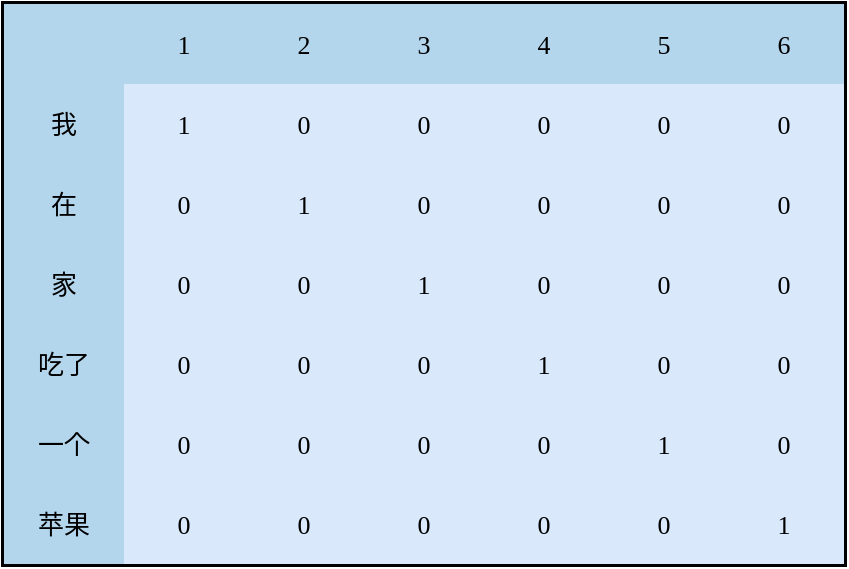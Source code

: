 <mxfile version="14.9.9" type="github">
  <diagram id="hsFBELTAD5HaiAr0OHzU" name="Page-1">
    <mxGraphModel dx="962" dy="711" grid="1" gridSize="10" guides="1" tooltips="1" connect="1" arrows="1" fold="1" page="1" pageScale="1" pageWidth="4681" pageHeight="3300" math="0" shadow="0">
      <root>
        <mxCell id="0" />
        <mxCell id="1" parent="0" />
        <mxCell id="92bmeIexBa9WLSETEBZI-79" value="" style="shape=table;startSize=0;container=1;collapsible=0;childLayout=tableLayout;fontFamily=Tahoma;fontSize=13;strokeWidth=3;perimeterSpacing=0;" vertex="1" parent="1">
          <mxGeometry x="170" y="90" width="420" height="280" as="geometry" />
        </mxCell>
        <mxCell id="92bmeIexBa9WLSETEBZI-80" value="" style="shape=partialRectangle;collapsible=0;dropTarget=0;pointerEvents=0;top=0;left=0;bottom=0;right=0;points=[[0,0.5],[1,0.5]];portConstraint=eastwest;fontFamily=Tahoma;fontSize=13;strokeWidth=3;perimeterSpacing=0;fillColor=#FFFFFF;" vertex="1" parent="92bmeIexBa9WLSETEBZI-79">
          <mxGeometry width="420" height="40" as="geometry" />
        </mxCell>
        <mxCell id="92bmeIexBa9WLSETEBZI-81" value="" style="shape=partialRectangle;html=1;whiteSpace=wrap;connectable=0;overflow=hidden;top=0;left=0;bottom=0;right=0;pointerEvents=1;fontFamily=Tahoma;fontSize=13;strokeWidth=3;perimeterSpacing=0;strokeColor=#6c8ebf;fillColor=#B4D6ED;" vertex="1" parent="92bmeIexBa9WLSETEBZI-80">
          <mxGeometry width="60" height="40" as="geometry" />
        </mxCell>
        <mxCell id="92bmeIexBa9WLSETEBZI-82" value="1" style="shape=partialRectangle;html=1;whiteSpace=wrap;connectable=0;overflow=hidden;top=0;left=0;bottom=0;right=0;pointerEvents=1;fontFamily=Tahoma;fontSize=13;strokeWidth=3;perimeterSpacing=0;strokeColor=#6c8ebf;fillColor=#B4D6ED;" vertex="1" parent="92bmeIexBa9WLSETEBZI-80">
          <mxGeometry x="60" width="60" height="40" as="geometry" />
        </mxCell>
        <mxCell id="92bmeIexBa9WLSETEBZI-83" value="2" style="shape=partialRectangle;html=1;whiteSpace=wrap;connectable=0;overflow=hidden;top=0;left=0;bottom=0;right=0;pointerEvents=1;fontFamily=Tahoma;fontSize=13;strokeWidth=3;perimeterSpacing=0;strokeColor=#6c8ebf;fillColor=#B4D6ED;" vertex="1" parent="92bmeIexBa9WLSETEBZI-80">
          <mxGeometry x="120" width="60" height="40" as="geometry" />
        </mxCell>
        <mxCell id="92bmeIexBa9WLSETEBZI-84" value="3" style="shape=partialRectangle;html=1;whiteSpace=wrap;connectable=0;overflow=hidden;top=0;left=0;bottom=0;right=0;pointerEvents=1;fontFamily=Tahoma;fontSize=13;strokeWidth=3;perimeterSpacing=0;strokeColor=#6c8ebf;fillColor=#B4D6ED;" vertex="1" parent="92bmeIexBa9WLSETEBZI-80">
          <mxGeometry x="180" width="60" height="40" as="geometry" />
        </mxCell>
        <mxCell id="92bmeIexBa9WLSETEBZI-85" value="4" style="shape=partialRectangle;html=1;whiteSpace=wrap;connectable=0;overflow=hidden;top=0;left=0;bottom=0;right=0;pointerEvents=1;fontFamily=Tahoma;fontSize=13;strokeWidth=3;perimeterSpacing=0;strokeColor=#6c8ebf;fillColor=#B4D6ED;" vertex="1" parent="92bmeIexBa9WLSETEBZI-80">
          <mxGeometry x="240" width="60" height="40" as="geometry" />
        </mxCell>
        <mxCell id="92bmeIexBa9WLSETEBZI-86" value="5" style="shape=partialRectangle;html=1;whiteSpace=wrap;connectable=0;overflow=hidden;top=0;left=0;bottom=0;right=0;pointerEvents=1;fontFamily=Tahoma;fontSize=13;strokeWidth=3;perimeterSpacing=0;strokeColor=#6c8ebf;fillColor=#B4D6ED;" vertex="1" parent="92bmeIexBa9WLSETEBZI-80">
          <mxGeometry x="300" width="60" height="40" as="geometry" />
        </mxCell>
        <mxCell id="92bmeIexBa9WLSETEBZI-87" value="6" style="shape=partialRectangle;html=1;whiteSpace=wrap;connectable=0;overflow=hidden;top=0;left=0;bottom=0;right=0;pointerEvents=1;fontFamily=Tahoma;fontSize=13;strokeWidth=3;perimeterSpacing=0;strokeColor=#6c8ebf;fillColor=#B4D6ED;" vertex="1" parent="92bmeIexBa9WLSETEBZI-80">
          <mxGeometry x="360" width="60" height="40" as="geometry" />
        </mxCell>
        <mxCell id="92bmeIexBa9WLSETEBZI-89" value="" style="shape=partialRectangle;collapsible=0;dropTarget=0;pointerEvents=0;fillColor=none;top=0;left=0;bottom=0;right=0;points=[[0,0.5],[1,0.5]];portConstraint=eastwest;fontFamily=Tahoma;fontSize=13;strokeWidth=3;perimeterSpacing=0;strokeColor=none;shadow=0;sketch=0;" vertex="1" parent="92bmeIexBa9WLSETEBZI-79">
          <mxGeometry y="40" width="420" height="40" as="geometry" />
        </mxCell>
        <mxCell id="92bmeIexBa9WLSETEBZI-90" value="我" style="shape=partialRectangle;html=1;whiteSpace=wrap;connectable=0;overflow=hidden;top=0;left=0;bottom=0;right=0;pointerEvents=1;fontFamily=Tahoma;fontSize=13;strokeWidth=3;perimeterSpacing=0;strokeColor=#6c8ebf;fillColor=#B4D6ED;shadow=0;sketch=0;" vertex="1" parent="92bmeIexBa9WLSETEBZI-89">
          <mxGeometry width="60" height="40" as="geometry" />
        </mxCell>
        <mxCell id="92bmeIexBa9WLSETEBZI-91" value="1" style="shape=partialRectangle;html=1;whiteSpace=wrap;connectable=0;overflow=hidden;fillColor=#dae8fc;top=0;left=0;bottom=0;right=0;pointerEvents=1;fontFamily=Tahoma;fontSize=13;strokeWidth=3;perimeterSpacing=0;strokeColor=none;shadow=0;sketch=0;" vertex="1" parent="92bmeIexBa9WLSETEBZI-89">
          <mxGeometry x="60" width="60" height="40" as="geometry" />
        </mxCell>
        <mxCell id="92bmeIexBa9WLSETEBZI-92" value="0" style="shape=partialRectangle;html=1;whiteSpace=wrap;connectable=0;overflow=hidden;fillColor=#dae8fc;top=0;left=0;bottom=0;right=0;pointerEvents=1;fontFamily=Tahoma;fontSize=13;strokeWidth=3;perimeterSpacing=0;strokeColor=none;shadow=0;sketch=0;" vertex="1" parent="92bmeIexBa9WLSETEBZI-89">
          <mxGeometry x="120" width="60" height="40" as="geometry" />
        </mxCell>
        <mxCell id="92bmeIexBa9WLSETEBZI-93" value="0" style="shape=partialRectangle;html=1;whiteSpace=wrap;connectable=0;overflow=hidden;fillColor=#dae8fc;top=0;left=0;bottom=0;right=0;pointerEvents=1;fontFamily=Tahoma;fontSize=13;strokeWidth=3;perimeterSpacing=0;strokeColor=none;shadow=0;sketch=0;" vertex="1" parent="92bmeIexBa9WLSETEBZI-89">
          <mxGeometry x="180" width="60" height="40" as="geometry" />
        </mxCell>
        <mxCell id="92bmeIexBa9WLSETEBZI-94" value="0" style="shape=partialRectangle;html=1;whiteSpace=wrap;connectable=0;overflow=hidden;fillColor=#dae8fc;top=0;left=0;bottom=0;right=0;pointerEvents=1;fontFamily=Tahoma;fontSize=13;strokeWidth=3;perimeterSpacing=0;strokeColor=none;shadow=0;sketch=0;" vertex="1" parent="92bmeIexBa9WLSETEBZI-89">
          <mxGeometry x="240" width="60" height="40" as="geometry" />
        </mxCell>
        <mxCell id="92bmeIexBa9WLSETEBZI-95" value="0" style="shape=partialRectangle;html=1;whiteSpace=wrap;connectable=0;overflow=hidden;fillColor=#dae8fc;top=0;left=0;bottom=0;right=0;pointerEvents=1;fontFamily=Tahoma;fontSize=13;strokeWidth=3;perimeterSpacing=0;strokeColor=none;shadow=0;sketch=0;" vertex="1" parent="92bmeIexBa9WLSETEBZI-89">
          <mxGeometry x="300" width="60" height="40" as="geometry" />
        </mxCell>
        <mxCell id="92bmeIexBa9WLSETEBZI-96" value="0" style="shape=partialRectangle;html=1;whiteSpace=wrap;connectable=0;overflow=hidden;fillColor=#dae8fc;top=0;left=0;bottom=0;right=0;pointerEvents=1;fontFamily=Tahoma;fontSize=13;strokeWidth=3;perimeterSpacing=0;strokeColor=none;shadow=0;sketch=0;" vertex="1" parent="92bmeIexBa9WLSETEBZI-89">
          <mxGeometry x="360" width="60" height="40" as="geometry" />
        </mxCell>
        <mxCell id="92bmeIexBa9WLSETEBZI-98" value="" style="shape=partialRectangle;collapsible=0;dropTarget=0;pointerEvents=0;fillColor=none;top=0;left=0;bottom=0;right=0;points=[[0,0.5],[1,0.5]];portConstraint=eastwest;fontFamily=Tahoma;fontSize=13;strokeWidth=3;perimeterSpacing=0;strokeColor=none;shadow=0;sketch=0;" vertex="1" parent="92bmeIexBa9WLSETEBZI-79">
          <mxGeometry y="80" width="420" height="40" as="geometry" />
        </mxCell>
        <mxCell id="92bmeIexBa9WLSETEBZI-99" value="在" style="shape=partialRectangle;html=1;whiteSpace=wrap;connectable=0;overflow=hidden;top=0;left=0;bottom=0;right=0;pointerEvents=1;fontFamily=Tahoma;fontSize=13;strokeWidth=3;perimeterSpacing=0;strokeColor=#6c8ebf;fillColor=#B4D6ED;shadow=0;sketch=0;" vertex="1" parent="92bmeIexBa9WLSETEBZI-98">
          <mxGeometry width="60" height="40" as="geometry" />
        </mxCell>
        <mxCell id="92bmeIexBa9WLSETEBZI-100" value="0" style="shape=partialRectangle;html=1;whiteSpace=wrap;connectable=0;overflow=hidden;fillColor=#dae8fc;top=0;left=0;bottom=0;right=0;pointerEvents=1;fontFamily=Tahoma;fontSize=13;strokeWidth=3;perimeterSpacing=0;strokeColor=none;shadow=0;sketch=0;" vertex="1" parent="92bmeIexBa9WLSETEBZI-98">
          <mxGeometry x="60" width="60" height="40" as="geometry" />
        </mxCell>
        <mxCell id="92bmeIexBa9WLSETEBZI-101" value="1" style="shape=partialRectangle;html=1;whiteSpace=wrap;connectable=0;overflow=hidden;fillColor=#dae8fc;top=0;left=0;bottom=0;right=0;pointerEvents=1;fontFamily=Tahoma;fontSize=13;strokeWidth=3;perimeterSpacing=0;strokeColor=none;shadow=0;sketch=0;" vertex="1" parent="92bmeIexBa9WLSETEBZI-98">
          <mxGeometry x="120" width="60" height="40" as="geometry" />
        </mxCell>
        <mxCell id="92bmeIexBa9WLSETEBZI-102" value="0" style="shape=partialRectangle;html=1;whiteSpace=wrap;connectable=0;overflow=hidden;fillColor=#dae8fc;top=0;left=0;bottom=0;right=0;pointerEvents=1;fontFamily=Tahoma;fontSize=13;strokeWidth=3;perimeterSpacing=0;strokeColor=none;shadow=0;sketch=0;" vertex="1" parent="92bmeIexBa9WLSETEBZI-98">
          <mxGeometry x="180" width="60" height="40" as="geometry" />
        </mxCell>
        <mxCell id="92bmeIexBa9WLSETEBZI-103" value="0" style="shape=partialRectangle;html=1;whiteSpace=wrap;connectable=0;overflow=hidden;fillColor=#dae8fc;top=0;left=0;bottom=0;right=0;pointerEvents=1;fontFamily=Tahoma;fontSize=13;strokeWidth=3;perimeterSpacing=0;strokeColor=none;shadow=0;sketch=0;" vertex="1" parent="92bmeIexBa9WLSETEBZI-98">
          <mxGeometry x="240" width="60" height="40" as="geometry" />
        </mxCell>
        <mxCell id="92bmeIexBa9WLSETEBZI-104" value="0" style="shape=partialRectangle;html=1;whiteSpace=wrap;connectable=0;overflow=hidden;fillColor=#dae8fc;top=0;left=0;bottom=0;right=0;pointerEvents=1;fontFamily=Tahoma;fontSize=13;strokeWidth=3;perimeterSpacing=0;strokeColor=none;shadow=0;sketch=0;" vertex="1" parent="92bmeIexBa9WLSETEBZI-98">
          <mxGeometry x="300" width="60" height="40" as="geometry" />
        </mxCell>
        <mxCell id="92bmeIexBa9WLSETEBZI-105" value="0" style="shape=partialRectangle;html=1;whiteSpace=wrap;connectable=0;overflow=hidden;fillColor=#dae8fc;top=0;left=0;bottom=0;right=0;pointerEvents=1;fontFamily=Tahoma;fontSize=13;strokeWidth=3;perimeterSpacing=0;strokeColor=none;shadow=0;sketch=0;" vertex="1" parent="92bmeIexBa9WLSETEBZI-98">
          <mxGeometry x="360" width="60" height="40" as="geometry" />
        </mxCell>
        <mxCell id="92bmeIexBa9WLSETEBZI-107" value="" style="shape=partialRectangle;collapsible=0;dropTarget=0;pointerEvents=0;fillColor=none;top=0;left=0;bottom=0;right=0;points=[[0,0.5],[1,0.5]];portConstraint=eastwest;fontFamily=Tahoma;fontSize=13;strokeWidth=3;perimeterSpacing=0;strokeColor=none;shadow=0;sketch=0;" vertex="1" parent="92bmeIexBa9WLSETEBZI-79">
          <mxGeometry y="120" width="420" height="40" as="geometry" />
        </mxCell>
        <mxCell id="92bmeIexBa9WLSETEBZI-108" value="家" style="shape=partialRectangle;html=1;whiteSpace=wrap;connectable=0;overflow=hidden;top=0;left=0;bottom=0;right=0;pointerEvents=1;fontFamily=Tahoma;fontSize=13;strokeWidth=3;perimeterSpacing=0;strokeColor=#6c8ebf;fillColor=#B4D6ED;shadow=0;sketch=0;" vertex="1" parent="92bmeIexBa9WLSETEBZI-107">
          <mxGeometry width="60" height="40" as="geometry" />
        </mxCell>
        <mxCell id="92bmeIexBa9WLSETEBZI-109" value="0" style="shape=partialRectangle;html=1;whiteSpace=wrap;connectable=0;overflow=hidden;fillColor=#dae8fc;top=0;left=0;bottom=0;right=0;pointerEvents=1;fontFamily=Tahoma;fontSize=13;strokeWidth=3;perimeterSpacing=0;strokeColor=none;shadow=0;sketch=0;" vertex="1" parent="92bmeIexBa9WLSETEBZI-107">
          <mxGeometry x="60" width="60" height="40" as="geometry" />
        </mxCell>
        <mxCell id="92bmeIexBa9WLSETEBZI-110" value="0" style="shape=partialRectangle;html=1;whiteSpace=wrap;connectable=0;overflow=hidden;fillColor=#dae8fc;top=0;left=0;bottom=0;right=0;pointerEvents=1;fontFamily=Tahoma;fontSize=13;strokeWidth=3;perimeterSpacing=0;strokeColor=none;shadow=0;sketch=0;" vertex="1" parent="92bmeIexBa9WLSETEBZI-107">
          <mxGeometry x="120" width="60" height="40" as="geometry" />
        </mxCell>
        <mxCell id="92bmeIexBa9WLSETEBZI-111" value="1" style="shape=partialRectangle;html=1;whiteSpace=wrap;connectable=0;overflow=hidden;fillColor=#dae8fc;top=0;left=0;bottom=0;right=0;pointerEvents=1;fontFamily=Tahoma;fontSize=13;strokeWidth=3;perimeterSpacing=0;strokeColor=none;shadow=0;sketch=0;" vertex="1" parent="92bmeIexBa9WLSETEBZI-107">
          <mxGeometry x="180" width="60" height="40" as="geometry" />
        </mxCell>
        <mxCell id="92bmeIexBa9WLSETEBZI-112" value="0" style="shape=partialRectangle;html=1;whiteSpace=wrap;connectable=0;overflow=hidden;fillColor=#dae8fc;top=0;left=0;bottom=0;right=0;pointerEvents=1;fontFamily=Tahoma;fontSize=13;strokeWidth=3;perimeterSpacing=0;strokeColor=none;shadow=0;sketch=0;" vertex="1" parent="92bmeIexBa9WLSETEBZI-107">
          <mxGeometry x="240" width="60" height="40" as="geometry" />
        </mxCell>
        <mxCell id="92bmeIexBa9WLSETEBZI-113" value="0" style="shape=partialRectangle;html=1;whiteSpace=wrap;connectable=0;overflow=hidden;fillColor=#dae8fc;top=0;left=0;bottom=0;right=0;pointerEvents=1;fontFamily=Tahoma;fontSize=13;strokeWidth=3;perimeterSpacing=0;strokeColor=none;shadow=0;sketch=0;" vertex="1" parent="92bmeIexBa9WLSETEBZI-107">
          <mxGeometry x="300" width="60" height="40" as="geometry" />
        </mxCell>
        <mxCell id="92bmeIexBa9WLSETEBZI-114" value="0" style="shape=partialRectangle;html=1;whiteSpace=wrap;connectable=0;overflow=hidden;fillColor=#dae8fc;top=0;left=0;bottom=0;right=0;pointerEvents=1;fontFamily=Tahoma;fontSize=13;strokeWidth=3;perimeterSpacing=0;strokeColor=none;shadow=0;sketch=0;" vertex="1" parent="92bmeIexBa9WLSETEBZI-107">
          <mxGeometry x="360" width="60" height="40" as="geometry" />
        </mxCell>
        <mxCell id="92bmeIexBa9WLSETEBZI-116" value="" style="shape=partialRectangle;collapsible=0;dropTarget=0;pointerEvents=0;fillColor=none;top=0;left=0;bottom=0;right=0;points=[[0,0.5],[1,0.5]];portConstraint=eastwest;fontFamily=Tahoma;fontSize=13;strokeWidth=3;perimeterSpacing=0;strokeColor=none;shadow=0;sketch=0;" vertex="1" parent="92bmeIexBa9WLSETEBZI-79">
          <mxGeometry y="160" width="420" height="40" as="geometry" />
        </mxCell>
        <mxCell id="92bmeIexBa9WLSETEBZI-117" value="吃了" style="shape=partialRectangle;html=1;whiteSpace=wrap;connectable=0;overflow=hidden;top=0;left=0;bottom=0;right=0;pointerEvents=1;fontFamily=Tahoma;fontSize=13;strokeWidth=3;perimeterSpacing=0;strokeColor=#6c8ebf;fillColor=#B4D6ED;shadow=0;sketch=0;" vertex="1" parent="92bmeIexBa9WLSETEBZI-116">
          <mxGeometry width="60" height="40" as="geometry" />
        </mxCell>
        <mxCell id="92bmeIexBa9WLSETEBZI-118" value="0" style="shape=partialRectangle;html=1;whiteSpace=wrap;connectable=0;overflow=hidden;fillColor=#dae8fc;top=0;left=0;bottom=0;right=0;pointerEvents=1;fontFamily=Tahoma;fontSize=13;strokeWidth=3;perimeterSpacing=0;strokeColor=none;shadow=0;sketch=0;" vertex="1" parent="92bmeIexBa9WLSETEBZI-116">
          <mxGeometry x="60" width="60" height="40" as="geometry" />
        </mxCell>
        <mxCell id="92bmeIexBa9WLSETEBZI-119" value="0" style="shape=partialRectangle;html=1;whiteSpace=wrap;connectable=0;overflow=hidden;fillColor=#dae8fc;top=0;left=0;bottom=0;right=0;pointerEvents=1;fontFamily=Tahoma;fontSize=13;strokeWidth=3;perimeterSpacing=0;strokeColor=none;shadow=0;sketch=0;" vertex="1" parent="92bmeIexBa9WLSETEBZI-116">
          <mxGeometry x="120" width="60" height="40" as="geometry" />
        </mxCell>
        <mxCell id="92bmeIexBa9WLSETEBZI-120" value="0" style="shape=partialRectangle;html=1;whiteSpace=wrap;connectable=0;overflow=hidden;fillColor=#dae8fc;top=0;left=0;bottom=0;right=0;pointerEvents=1;fontFamily=Tahoma;fontSize=13;strokeWidth=3;perimeterSpacing=0;strokeColor=none;shadow=0;sketch=0;" vertex="1" parent="92bmeIexBa9WLSETEBZI-116">
          <mxGeometry x="180" width="60" height="40" as="geometry" />
        </mxCell>
        <mxCell id="92bmeIexBa9WLSETEBZI-121" value="1" style="shape=partialRectangle;html=1;whiteSpace=wrap;connectable=0;overflow=hidden;fillColor=#dae8fc;top=0;left=0;bottom=0;right=0;pointerEvents=1;fontFamily=Tahoma;fontSize=13;strokeWidth=3;perimeterSpacing=0;strokeColor=none;shadow=0;sketch=0;" vertex="1" parent="92bmeIexBa9WLSETEBZI-116">
          <mxGeometry x="240" width="60" height="40" as="geometry" />
        </mxCell>
        <mxCell id="92bmeIexBa9WLSETEBZI-122" value="0" style="shape=partialRectangle;html=1;whiteSpace=wrap;connectable=0;overflow=hidden;fillColor=#dae8fc;top=0;left=0;bottom=0;right=0;pointerEvents=1;fontFamily=Tahoma;fontSize=13;strokeWidth=3;perimeterSpacing=0;strokeColor=none;shadow=0;sketch=0;" vertex="1" parent="92bmeIexBa9WLSETEBZI-116">
          <mxGeometry x="300" width="60" height="40" as="geometry" />
        </mxCell>
        <mxCell id="92bmeIexBa9WLSETEBZI-123" value="0" style="shape=partialRectangle;html=1;whiteSpace=wrap;connectable=0;overflow=hidden;fillColor=#dae8fc;top=0;left=0;bottom=0;right=0;pointerEvents=1;fontFamily=Tahoma;fontSize=13;strokeWidth=3;perimeterSpacing=0;strokeColor=none;shadow=0;sketch=0;" vertex="1" parent="92bmeIexBa9WLSETEBZI-116">
          <mxGeometry x="360" width="60" height="40" as="geometry" />
        </mxCell>
        <mxCell id="92bmeIexBa9WLSETEBZI-125" value="" style="shape=partialRectangle;collapsible=0;dropTarget=0;pointerEvents=0;fillColor=none;top=0;left=0;bottom=0;right=0;points=[[0,0.5],[1,0.5]];portConstraint=eastwest;fontFamily=Tahoma;fontSize=13;strokeWidth=3;perimeterSpacing=0;strokeColor=none;shadow=0;sketch=0;" vertex="1" parent="92bmeIexBa9WLSETEBZI-79">
          <mxGeometry y="200" width="420" height="40" as="geometry" />
        </mxCell>
        <mxCell id="92bmeIexBa9WLSETEBZI-126" value="一个" style="shape=partialRectangle;html=1;whiteSpace=wrap;connectable=0;overflow=hidden;top=0;left=0;bottom=0;right=0;pointerEvents=1;fontFamily=Tahoma;fontSize=13;strokeWidth=3;perimeterSpacing=0;strokeColor=#6c8ebf;fillColor=#B4D6ED;shadow=0;sketch=0;" vertex="1" parent="92bmeIexBa9WLSETEBZI-125">
          <mxGeometry width="60" height="40" as="geometry" />
        </mxCell>
        <mxCell id="92bmeIexBa9WLSETEBZI-127" value="0" style="shape=partialRectangle;html=1;whiteSpace=wrap;connectable=0;overflow=hidden;fillColor=#dae8fc;top=0;left=0;bottom=0;right=0;pointerEvents=1;fontFamily=Tahoma;fontSize=13;strokeWidth=3;perimeterSpacing=0;strokeColor=none;shadow=0;sketch=0;" vertex="1" parent="92bmeIexBa9WLSETEBZI-125">
          <mxGeometry x="60" width="60" height="40" as="geometry" />
        </mxCell>
        <mxCell id="92bmeIexBa9WLSETEBZI-128" value="0" style="shape=partialRectangle;html=1;whiteSpace=wrap;connectable=0;overflow=hidden;fillColor=#dae8fc;top=0;left=0;bottom=0;right=0;pointerEvents=1;fontFamily=Tahoma;fontSize=13;strokeWidth=3;perimeterSpacing=0;strokeColor=none;shadow=0;sketch=0;" vertex="1" parent="92bmeIexBa9WLSETEBZI-125">
          <mxGeometry x="120" width="60" height="40" as="geometry" />
        </mxCell>
        <mxCell id="92bmeIexBa9WLSETEBZI-129" value="0" style="shape=partialRectangle;html=1;whiteSpace=wrap;connectable=0;overflow=hidden;fillColor=#dae8fc;top=0;left=0;bottom=0;right=0;pointerEvents=1;fontFamily=Tahoma;fontSize=13;strokeWidth=3;perimeterSpacing=0;strokeColor=none;shadow=0;sketch=0;" vertex="1" parent="92bmeIexBa9WLSETEBZI-125">
          <mxGeometry x="180" width="60" height="40" as="geometry" />
        </mxCell>
        <mxCell id="92bmeIexBa9WLSETEBZI-130" value="0" style="shape=partialRectangle;html=1;whiteSpace=wrap;connectable=0;overflow=hidden;fillColor=#dae8fc;top=0;left=0;bottom=0;right=0;pointerEvents=1;fontFamily=Tahoma;fontSize=13;strokeWidth=3;perimeterSpacing=0;strokeColor=none;shadow=0;sketch=0;" vertex="1" parent="92bmeIexBa9WLSETEBZI-125">
          <mxGeometry x="240" width="60" height="40" as="geometry" />
        </mxCell>
        <mxCell id="92bmeIexBa9WLSETEBZI-131" value="1" style="shape=partialRectangle;html=1;whiteSpace=wrap;connectable=0;overflow=hidden;fillColor=#dae8fc;top=0;left=0;bottom=0;right=0;pointerEvents=1;fontFamily=Tahoma;fontSize=13;strokeWidth=3;perimeterSpacing=0;strokeColor=none;shadow=0;sketch=0;" vertex="1" parent="92bmeIexBa9WLSETEBZI-125">
          <mxGeometry x="300" width="60" height="40" as="geometry" />
        </mxCell>
        <mxCell id="92bmeIexBa9WLSETEBZI-132" value="0" style="shape=partialRectangle;html=1;whiteSpace=wrap;connectable=0;overflow=hidden;fillColor=#dae8fc;top=0;left=0;bottom=0;right=0;pointerEvents=1;fontFamily=Tahoma;fontSize=13;strokeWidth=3;perimeterSpacing=0;strokeColor=none;shadow=0;sketch=0;" vertex="1" parent="92bmeIexBa9WLSETEBZI-125">
          <mxGeometry x="360" width="60" height="40" as="geometry" />
        </mxCell>
        <mxCell id="92bmeIexBa9WLSETEBZI-134" value="" style="shape=partialRectangle;collapsible=0;dropTarget=0;pointerEvents=0;fillColor=none;top=0;left=0;bottom=0;right=0;points=[[0,0.5],[1,0.5]];portConstraint=eastwest;fontFamily=Tahoma;fontSize=13;strokeWidth=3;perimeterSpacing=0;strokeColor=none;shadow=0;sketch=0;" vertex="1" parent="92bmeIexBa9WLSETEBZI-79">
          <mxGeometry y="240" width="420" height="40" as="geometry" />
        </mxCell>
        <mxCell id="92bmeIexBa9WLSETEBZI-135" value="苹果" style="shape=partialRectangle;html=1;whiteSpace=wrap;connectable=0;overflow=hidden;top=0;left=0;bottom=0;right=0;pointerEvents=1;fontFamily=Tahoma;fontSize=13;strokeWidth=3;perimeterSpacing=0;strokeColor=#6c8ebf;fillColor=#B4D6ED;shadow=0;sketch=0;" vertex="1" parent="92bmeIexBa9WLSETEBZI-134">
          <mxGeometry width="60" height="40" as="geometry" />
        </mxCell>
        <mxCell id="92bmeIexBa9WLSETEBZI-136" value="0" style="shape=partialRectangle;html=1;whiteSpace=wrap;connectable=0;overflow=hidden;fillColor=#dae8fc;top=0;left=0;bottom=0;right=0;pointerEvents=1;fontFamily=Tahoma;fontSize=13;strokeWidth=3;perimeterSpacing=0;strokeColor=none;shadow=0;sketch=0;" vertex="1" parent="92bmeIexBa9WLSETEBZI-134">
          <mxGeometry x="60" width="60" height="40" as="geometry" />
        </mxCell>
        <mxCell id="92bmeIexBa9WLSETEBZI-137" value="0" style="shape=partialRectangle;html=1;whiteSpace=wrap;connectable=0;overflow=hidden;fillColor=#dae8fc;top=0;left=0;bottom=0;right=0;pointerEvents=1;fontFamily=Tahoma;fontSize=13;strokeWidth=3;perimeterSpacing=0;strokeColor=none;shadow=0;sketch=0;" vertex="1" parent="92bmeIexBa9WLSETEBZI-134">
          <mxGeometry x="120" width="60" height="40" as="geometry" />
        </mxCell>
        <mxCell id="92bmeIexBa9WLSETEBZI-138" value="0" style="shape=partialRectangle;html=1;whiteSpace=wrap;connectable=0;overflow=hidden;fillColor=#dae8fc;top=0;left=0;bottom=0;right=0;pointerEvents=1;fontFamily=Tahoma;fontSize=13;strokeWidth=3;perimeterSpacing=0;strokeColor=none;shadow=0;sketch=0;" vertex="1" parent="92bmeIexBa9WLSETEBZI-134">
          <mxGeometry x="180" width="60" height="40" as="geometry" />
        </mxCell>
        <mxCell id="92bmeIexBa9WLSETEBZI-139" value="0" style="shape=partialRectangle;html=1;whiteSpace=wrap;connectable=0;overflow=hidden;fillColor=#dae8fc;top=0;left=0;bottom=0;right=0;pointerEvents=1;fontFamily=Tahoma;fontSize=13;strokeWidth=3;perimeterSpacing=0;strokeColor=none;shadow=0;sketch=0;" vertex="1" parent="92bmeIexBa9WLSETEBZI-134">
          <mxGeometry x="240" width="60" height="40" as="geometry" />
        </mxCell>
        <mxCell id="92bmeIexBa9WLSETEBZI-140" value="0" style="shape=partialRectangle;html=1;whiteSpace=wrap;connectable=0;overflow=hidden;fillColor=#dae8fc;top=0;left=0;bottom=0;right=0;pointerEvents=1;fontFamily=Tahoma;fontSize=13;strokeWidth=3;perimeterSpacing=0;strokeColor=none;shadow=0;sketch=0;" vertex="1" parent="92bmeIexBa9WLSETEBZI-134">
          <mxGeometry x="300" width="60" height="40" as="geometry" />
        </mxCell>
        <mxCell id="92bmeIexBa9WLSETEBZI-141" value="1" style="shape=partialRectangle;html=1;whiteSpace=wrap;connectable=0;overflow=hidden;fillColor=#dae8fc;top=0;left=0;bottom=0;right=0;pointerEvents=1;fontFamily=Tahoma;fontSize=13;strokeWidth=3;perimeterSpacing=0;strokeColor=none;shadow=0;sketch=0;" vertex="1" parent="92bmeIexBa9WLSETEBZI-134">
          <mxGeometry x="360" width="60" height="40" as="geometry" />
        </mxCell>
      </root>
    </mxGraphModel>
  </diagram>
</mxfile>
